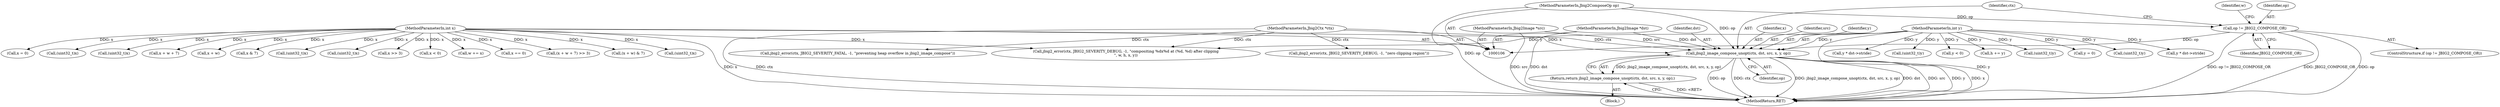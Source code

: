 digraph "0_ghostscript_e698d5c11d27212aa1098bc5b1673a3378563092_3@pointer" {
"1000133" [label="(Call,jbig2_image_compose_unopt(ctx, dst, src, x, y, op))"];
"1000107" [label="(MethodParameterIn,Jbig2Ctx *ctx)"];
"1000108" [label="(MethodParameterIn,Jbig2Image *dst)"];
"1000109" [label="(MethodParameterIn,Jbig2Image *src)"];
"1000110" [label="(MethodParameterIn,int x)"];
"1000111" [label="(MethodParameterIn,int y)"];
"1000128" [label="(Call,op != JBIG2_COMPOSE_OR)"];
"1000112" [label="(MethodParameterIn,Jbig2ComposeOp op)"];
"1000132" [label="(Return,return jbig2_image_compose_unopt(ctx, dst, src, x, y, op);)"];
"1000278" [label="(Call,y * dst->stride)"];
"1000139" [label="(Identifier,op)"];
"1000182" [label="(Call,(uint32_t)x)"];
"1000224" [label="(Call,(uint32_t)y)"];
"1000128" [label="(Call,op != JBIG2_COMPOSE_OR)"];
"1000137" [label="(Identifier,x)"];
"1000130" [label="(Identifier,JBIG2_COMPOSE_OR)"];
"1000513" [label="(Call,x >> 3)"];
"1000167" [label="(Call,y < 0)"];
"1000111" [label="(MethodParameterIn,int y)"];
"1000109" [label="(MethodParameterIn,Jbig2Image *src)"];
"1000171" [label="(Call,h += y)"];
"1000141" [label="(Identifier,w)"];
"1000110" [label="(MethodParameterIn,int x)"];
"1000156" [label="(Call,x < 0)"];
"1000136" [label="(Identifier,src)"];
"1000138" [label="(Identifier,y)"];
"1000135" [label="(Identifier,dst)"];
"1000108" [label="(MethodParameterIn,Jbig2Image *dst)"];
"1000160" [label="(Call,w += x)"];
"1000264" [label="(Call,x == 0)"];
"1000211" [label="(Call,(uint32_t)y)"];
"1000129" [label="(Identifier,op)"];
"1000133" [label="(Call,jbig2_image_compose_unopt(ctx, dst, src, x, y, op))"];
"1000131" [label="(Block,)"];
"1000107" [label="(MethodParameterIn,Jbig2Ctx *ctx)"];
"1000127" [label="(ControlStructure,if (op != JBIG2_COMPOSE_OR))"];
"1000506" [label="(Call,(x + w + 7) >> 3)"];
"1000112" [label="(MethodParameterIn,Jbig2ComposeOp op)"];
"1000532" [label="(Call,(x + w) & 7)"];
"1000304" [label="(Call,(uint32_t)x)"];
"1000163" [label="(Call,x = 0)"];
"1000235" [label="(Call,jbig2_error(ctx, JBIG2_SEVERITY_DEBUG, -1, \"compositing %dx%d at (%d, %d) after clipping\n\", w, h, x, y))"];
"1000202" [label="(Call,(uint32_t)x)"];
"1000195" [label="(Call,(uint32_t)x)"];
"1000507" [label="(Call,x + w + 7)"];
"1000654" [label="(MethodReturn,RET)"];
"1000533" [label="(Call,x + w)"];
"1000134" [label="(Identifier,ctx)"];
"1000132" [label="(Return,return jbig2_image_compose_unopt(ctx, dst, src, x, y, op);)"];
"1000313" [label="(Call,x & 7)"];
"1000174" [label="(Call,y = 0)"];
"1000231" [label="(Call,(uint32_t)y)"];
"1000328" [label="(Call,y * dst->stride)"];
"1000378" [label="(Call,jbig2_error(ctx, JBIG2_SEVERITY_FATAL, -1, \"preventing heap overflow in jbig2_image_compose\"))"];
"1000296" [label="(Call,(uint32_t)x)"];
"1000254" [label="(Call,jbig2_error(ctx, JBIG2_SEVERITY_DEBUG, -1, \"zero clipping region\"))"];
"1000133" -> "1000132"  [label="AST: "];
"1000133" -> "1000139"  [label="CFG: "];
"1000134" -> "1000133"  [label="AST: "];
"1000135" -> "1000133"  [label="AST: "];
"1000136" -> "1000133"  [label="AST: "];
"1000137" -> "1000133"  [label="AST: "];
"1000138" -> "1000133"  [label="AST: "];
"1000139" -> "1000133"  [label="AST: "];
"1000132" -> "1000133"  [label="CFG: "];
"1000133" -> "1000654"  [label="DDG: op"];
"1000133" -> "1000654"  [label="DDG: ctx"];
"1000133" -> "1000654"  [label="DDG: jbig2_image_compose_unopt(ctx, dst, src, x, y, op)"];
"1000133" -> "1000654"  [label="DDG: dst"];
"1000133" -> "1000654"  [label="DDG: src"];
"1000133" -> "1000654"  [label="DDG: y"];
"1000133" -> "1000654"  [label="DDG: x"];
"1000133" -> "1000132"  [label="DDG: jbig2_image_compose_unopt(ctx, dst, src, x, y, op)"];
"1000107" -> "1000133"  [label="DDG: ctx"];
"1000108" -> "1000133"  [label="DDG: dst"];
"1000109" -> "1000133"  [label="DDG: src"];
"1000110" -> "1000133"  [label="DDG: x"];
"1000111" -> "1000133"  [label="DDG: y"];
"1000128" -> "1000133"  [label="DDG: op"];
"1000112" -> "1000133"  [label="DDG: op"];
"1000107" -> "1000106"  [label="AST: "];
"1000107" -> "1000654"  [label="DDG: ctx"];
"1000107" -> "1000235"  [label="DDG: ctx"];
"1000107" -> "1000254"  [label="DDG: ctx"];
"1000107" -> "1000378"  [label="DDG: ctx"];
"1000108" -> "1000106"  [label="AST: "];
"1000108" -> "1000654"  [label="DDG: dst"];
"1000109" -> "1000106"  [label="AST: "];
"1000109" -> "1000654"  [label="DDG: src"];
"1000110" -> "1000106"  [label="AST: "];
"1000110" -> "1000654"  [label="DDG: x"];
"1000110" -> "1000156"  [label="DDG: x"];
"1000110" -> "1000160"  [label="DDG: x"];
"1000110" -> "1000163"  [label="DDG: x"];
"1000110" -> "1000182"  [label="DDG: x"];
"1000110" -> "1000195"  [label="DDG: x"];
"1000110" -> "1000202"  [label="DDG: x"];
"1000110" -> "1000235"  [label="DDG: x"];
"1000110" -> "1000264"  [label="DDG: x"];
"1000110" -> "1000296"  [label="DDG: x"];
"1000110" -> "1000304"  [label="DDG: x"];
"1000110" -> "1000313"  [label="DDG: x"];
"1000110" -> "1000506"  [label="DDG: x"];
"1000110" -> "1000507"  [label="DDG: x"];
"1000110" -> "1000513"  [label="DDG: x"];
"1000110" -> "1000532"  [label="DDG: x"];
"1000110" -> "1000533"  [label="DDG: x"];
"1000111" -> "1000106"  [label="AST: "];
"1000111" -> "1000654"  [label="DDG: y"];
"1000111" -> "1000167"  [label="DDG: y"];
"1000111" -> "1000171"  [label="DDG: y"];
"1000111" -> "1000174"  [label="DDG: y"];
"1000111" -> "1000211"  [label="DDG: y"];
"1000111" -> "1000224"  [label="DDG: y"];
"1000111" -> "1000231"  [label="DDG: y"];
"1000111" -> "1000235"  [label="DDG: y"];
"1000111" -> "1000278"  [label="DDG: y"];
"1000111" -> "1000328"  [label="DDG: y"];
"1000128" -> "1000127"  [label="AST: "];
"1000128" -> "1000130"  [label="CFG: "];
"1000129" -> "1000128"  [label="AST: "];
"1000130" -> "1000128"  [label="AST: "];
"1000134" -> "1000128"  [label="CFG: "];
"1000141" -> "1000128"  [label="CFG: "];
"1000128" -> "1000654"  [label="DDG: JBIG2_COMPOSE_OR"];
"1000128" -> "1000654"  [label="DDG: op"];
"1000128" -> "1000654"  [label="DDG: op != JBIG2_COMPOSE_OR"];
"1000112" -> "1000128"  [label="DDG: op"];
"1000112" -> "1000106"  [label="AST: "];
"1000112" -> "1000654"  [label="DDG: op"];
"1000132" -> "1000131"  [label="AST: "];
"1000654" -> "1000132"  [label="CFG: "];
"1000132" -> "1000654"  [label="DDG: <RET>"];
}
